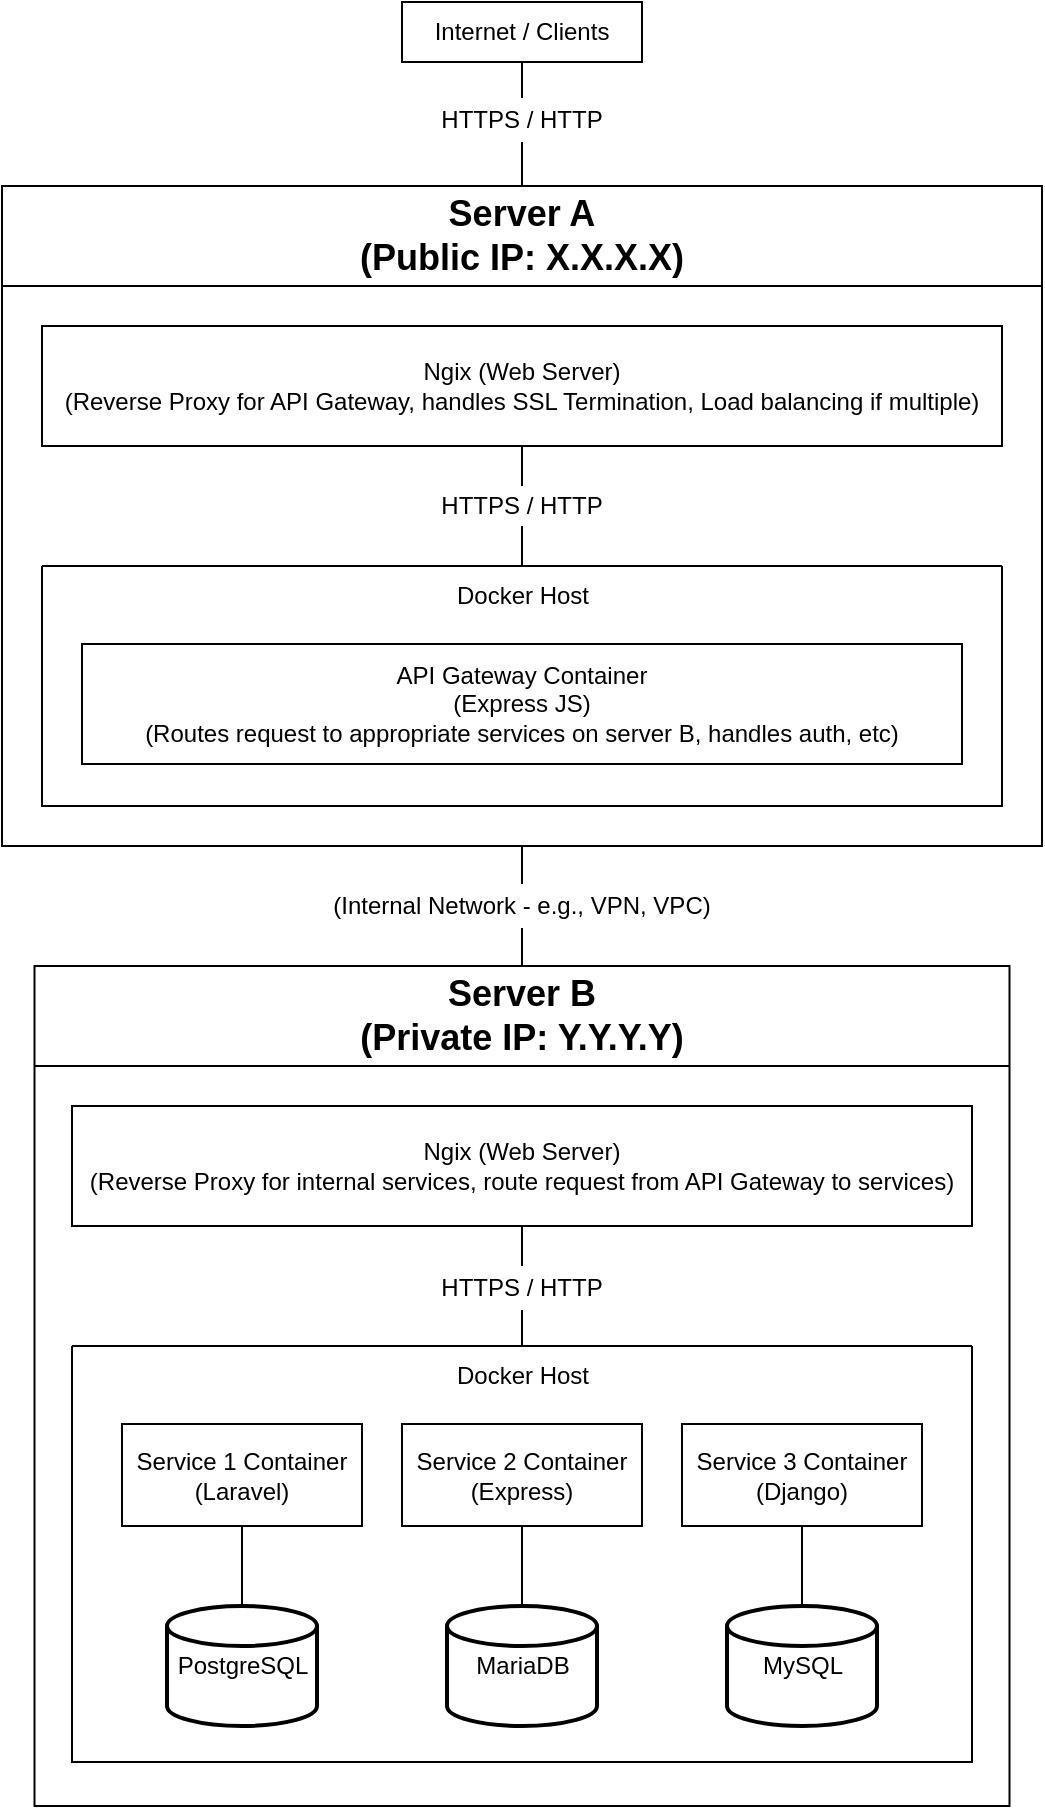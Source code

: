 <mxfile version="28.0.1">
  <diagram name="Page-1" id="WXPvGVMjKcDE35FTdCNQ">
    <mxGraphModel dx="732" dy="1428" grid="1" gridSize="10" guides="1" tooltips="1" connect="1" arrows="1" fold="1" page="1" pageScale="1" pageWidth="850" pageHeight="1100" math="0" shadow="0">
      <root>
        <mxCell id="0" />
        <mxCell id="1" parent="0" />
        <mxCell id="3OMwjzpLB7cQj-1kULPp-2" value="&lt;h2&gt;Server A&lt;br&gt;(Public IP: X.X.X.X)&lt;/h2&gt;" style="swimlane;whiteSpace=wrap;html=1;startSize=50;" parent="1" vertex="1">
          <mxGeometry x="510" y="-930" width="520" height="330" as="geometry">
            <mxRectangle x="400" y="-510" width="130" height="40" as="alternateBounds" />
          </mxGeometry>
        </mxCell>
        <mxCell id="3OMwjzpLB7cQj-1kULPp-4" value="Ngix (Web Server)&lt;div&gt;(Reverse Proxy for API Gateway, handles SSL Termination, Load balancing if multiple)&lt;/div&gt;" style="rounded=0;whiteSpace=wrap;html=1;" parent="3OMwjzpLB7cQj-1kULPp-2" vertex="1">
          <mxGeometry x="20" y="70" width="480" height="60" as="geometry" />
        </mxCell>
        <mxCell id="3OMwjzpLB7cQj-1kULPp-11" value="" style="swimlane;startSize=0;" parent="3OMwjzpLB7cQj-1kULPp-2" vertex="1">
          <mxGeometry x="20" y="190" width="480" height="120" as="geometry" />
        </mxCell>
        <mxCell id="3OMwjzpLB7cQj-1kULPp-10" value="API Gateway Container&lt;div&gt;(Express JS)&lt;/div&gt;&lt;div&gt;(Routes request to appropriate services on server B, handles auth, etc)&lt;/div&gt;" style="rounded=0;whiteSpace=wrap;html=1;" parent="3OMwjzpLB7cQj-1kULPp-11" vertex="1">
          <mxGeometry x="20" y="39" width="440" height="60" as="geometry" />
        </mxCell>
        <mxCell id="3OMwjzpLB7cQj-1kULPp-12" value="Docker Host" style="text;html=1;align=center;verticalAlign=middle;resizable=0;points=[];autosize=1;strokeColor=none;fillColor=none;" parent="3OMwjzpLB7cQj-1kULPp-11" vertex="1">
          <mxGeometry x="195" width="90" height="30" as="geometry" />
        </mxCell>
        <mxCell id="UlkETmmc-7L0bvYlxfBp-24" value="HTTPS / HTTP" style="text;html=1;align=center;verticalAlign=middle;whiteSpace=wrap;rounded=0;" vertex="1" parent="3OMwjzpLB7cQj-1kULPp-2">
          <mxGeometry x="215" y="150" width="90" height="20" as="geometry" />
        </mxCell>
        <mxCell id="UlkETmmc-7L0bvYlxfBp-25" value="" style="endArrow=none;html=1;rounded=0;entryX=0.5;entryY=1;entryDx=0;entryDy=0;" edge="1" source="UlkETmmc-7L0bvYlxfBp-24" parent="3OMwjzpLB7cQj-1kULPp-2" target="3OMwjzpLB7cQj-1kULPp-4">
          <mxGeometry width="50" height="50" relative="1" as="geometry">
            <mxPoint x="245" y="200" as="sourcePoint" />
            <mxPoint x="315" y="30" as="targetPoint" />
          </mxGeometry>
        </mxCell>
        <mxCell id="UlkETmmc-7L0bvYlxfBp-26" value="" style="endArrow=none;html=1;rounded=0;exitX=0.5;exitY=1;exitDx=0;exitDy=0;entryX=0.5;entryY=0;entryDx=0;entryDy=0;" edge="1" source="UlkETmmc-7L0bvYlxfBp-24" parent="3OMwjzpLB7cQj-1kULPp-2" target="3OMwjzpLB7cQj-1kULPp-11">
          <mxGeometry width="50" height="50" relative="1" as="geometry">
            <mxPoint x="325" y="60" as="sourcePoint" />
            <mxPoint x="315" y="120" as="targetPoint" />
          </mxGeometry>
        </mxCell>
        <mxCell id="UlkETmmc-7L0bvYlxfBp-20" value="Internet / Clients" style="rounded=0;whiteSpace=wrap;html=1;" vertex="1" parent="1">
          <mxGeometry x="710" y="-1022" width="120" height="30" as="geometry" />
        </mxCell>
        <mxCell id="UlkETmmc-7L0bvYlxfBp-21" value="HTTPS / HTTP" style="text;html=1;align=center;verticalAlign=middle;whiteSpace=wrap;rounded=0;" vertex="1" parent="1">
          <mxGeometry x="725" y="-974" width="90" height="22" as="geometry" />
        </mxCell>
        <mxCell id="UlkETmmc-7L0bvYlxfBp-22" value="" style="endArrow=none;html=1;rounded=0;entryX=0.5;entryY=1;entryDx=0;entryDy=0;" edge="1" parent="1" source="UlkETmmc-7L0bvYlxfBp-21" target="UlkETmmc-7L0bvYlxfBp-20">
          <mxGeometry width="50" height="50" relative="1" as="geometry">
            <mxPoint x="700" y="-850" as="sourcePoint" />
            <mxPoint x="750" y="-900" as="targetPoint" />
          </mxGeometry>
        </mxCell>
        <mxCell id="UlkETmmc-7L0bvYlxfBp-23" value="" style="endArrow=none;html=1;rounded=0;exitX=0.5;exitY=1;exitDx=0;exitDy=0;" edge="1" parent="1" source="UlkETmmc-7L0bvYlxfBp-21" target="3OMwjzpLB7cQj-1kULPp-2">
          <mxGeometry width="50" height="50" relative="1" as="geometry">
            <mxPoint x="780" y="-990" as="sourcePoint" />
            <mxPoint x="780" y="-1010" as="targetPoint" />
          </mxGeometry>
        </mxCell>
        <mxCell id="UlkETmmc-7L0bvYlxfBp-27" value="&lt;h2&gt;Server B&lt;br&gt;(Private IP: Y.Y.Y.Y)&lt;/h2&gt;" style="swimlane;whiteSpace=wrap;html=1;startSize=50;" vertex="1" parent="1">
          <mxGeometry x="526.25" y="-540" width="487.5" height="420" as="geometry">
            <mxRectangle x="400" y="-510" width="130" height="40" as="alternateBounds" />
          </mxGeometry>
        </mxCell>
        <mxCell id="UlkETmmc-7L0bvYlxfBp-28" value="Ngix (Web Server)&lt;div&gt;(Reverse Proxy for internal services, route request from API Gateway to services)&lt;/div&gt;" style="rounded=0;whiteSpace=wrap;html=1;" vertex="1" parent="UlkETmmc-7L0bvYlxfBp-27">
          <mxGeometry x="18.75" y="70" width="450" height="60" as="geometry" />
        </mxCell>
        <mxCell id="UlkETmmc-7L0bvYlxfBp-29" value="" style="swimlane;startSize=0;" vertex="1" parent="UlkETmmc-7L0bvYlxfBp-27">
          <mxGeometry x="18.75" y="190" width="450" height="208" as="geometry" />
        </mxCell>
        <mxCell id="UlkETmmc-7L0bvYlxfBp-30" value="Service 1 Container&lt;div&gt;(Laravel)&lt;/div&gt;" style="rounded=0;whiteSpace=wrap;html=1;" vertex="1" parent="UlkETmmc-7L0bvYlxfBp-29">
          <mxGeometry x="25" y="39" width="120" height="51" as="geometry" />
        </mxCell>
        <mxCell id="UlkETmmc-7L0bvYlxfBp-31" value="Docker Host" style="text;html=1;align=center;verticalAlign=middle;resizable=0;points=[];autosize=1;strokeColor=none;fillColor=none;" vertex="1" parent="UlkETmmc-7L0bvYlxfBp-29">
          <mxGeometry x="180" width="90" height="30" as="geometry" />
        </mxCell>
        <mxCell id="UlkETmmc-7L0bvYlxfBp-32" value="Service 2 Container&lt;div&gt;(Express)&lt;/div&gt;" style="rounded=0;whiteSpace=wrap;html=1;" vertex="1" parent="UlkETmmc-7L0bvYlxfBp-29">
          <mxGeometry x="165" y="39" width="120" height="51" as="geometry" />
        </mxCell>
        <mxCell id="UlkETmmc-7L0bvYlxfBp-33" value="Service 3 Container&lt;div&gt;(Django)&lt;/div&gt;" style="rounded=0;whiteSpace=wrap;html=1;" vertex="1" parent="UlkETmmc-7L0bvYlxfBp-29">
          <mxGeometry x="305" y="39" width="120" height="51" as="geometry" />
        </mxCell>
        <mxCell id="UlkETmmc-7L0bvYlxfBp-34" value="PostgreSQL" style="strokeWidth=2;html=1;shape=mxgraph.flowchart.database;whiteSpace=wrap;" vertex="1" parent="UlkETmmc-7L0bvYlxfBp-29">
          <mxGeometry x="47.5" y="130" width="75" height="60" as="geometry" />
        </mxCell>
        <mxCell id="UlkETmmc-7L0bvYlxfBp-35" value="MariaDB" style="strokeWidth=2;html=1;shape=mxgraph.flowchart.database;whiteSpace=wrap;" vertex="1" parent="UlkETmmc-7L0bvYlxfBp-29">
          <mxGeometry x="187.5" y="130" width="75" height="60" as="geometry" />
        </mxCell>
        <mxCell id="UlkETmmc-7L0bvYlxfBp-36" value="MySQL" style="strokeWidth=2;html=1;shape=mxgraph.flowchart.database;whiteSpace=wrap;" vertex="1" parent="UlkETmmc-7L0bvYlxfBp-29">
          <mxGeometry x="327.5" y="130" width="75" height="60" as="geometry" />
        </mxCell>
        <mxCell id="UlkETmmc-7L0bvYlxfBp-37" value="" style="endArrow=none;html=1;rounded=0;exitX=0.5;exitY=1;exitDx=0;exitDy=0;" edge="1" parent="UlkETmmc-7L0bvYlxfBp-29" source="UlkETmmc-7L0bvYlxfBp-30" target="UlkETmmc-7L0bvYlxfBp-34">
          <mxGeometry width="50" height="50" relative="1" as="geometry">
            <mxPoint x="230" y="38" as="sourcePoint" />
            <mxPoint x="280" y="-12" as="targetPoint" />
          </mxGeometry>
        </mxCell>
        <mxCell id="UlkETmmc-7L0bvYlxfBp-38" value="" style="endArrow=none;html=1;rounded=0;exitX=0.5;exitY=1;exitDx=0;exitDy=0;" edge="1" parent="UlkETmmc-7L0bvYlxfBp-29" source="UlkETmmc-7L0bvYlxfBp-32" target="UlkETmmc-7L0bvYlxfBp-35">
          <mxGeometry width="50" height="50" relative="1" as="geometry">
            <mxPoint x="85" y="100" as="sourcePoint" />
            <mxPoint x="85" y="140" as="targetPoint" />
          </mxGeometry>
        </mxCell>
        <mxCell id="UlkETmmc-7L0bvYlxfBp-39" value="" style="endArrow=none;html=1;rounded=0;exitX=0.5;exitY=1;exitDx=0;exitDy=0;entryX=0.5;entryY=0;entryDx=0;entryDy=0;entryPerimeter=0;" edge="1" parent="UlkETmmc-7L0bvYlxfBp-29" source="UlkETmmc-7L0bvYlxfBp-33" target="UlkETmmc-7L0bvYlxfBp-36">
          <mxGeometry width="50" height="50" relative="1" as="geometry">
            <mxPoint x="225" y="100" as="sourcePoint" />
            <mxPoint x="225" y="140" as="targetPoint" />
          </mxGeometry>
        </mxCell>
        <mxCell id="UlkETmmc-7L0bvYlxfBp-46" value="HTTPS / HTTP" style="text;html=1;align=center;verticalAlign=middle;whiteSpace=wrap;rounded=0;" vertex="1" parent="UlkETmmc-7L0bvYlxfBp-27">
          <mxGeometry x="198.75" y="150" width="90" height="22" as="geometry" />
        </mxCell>
        <mxCell id="UlkETmmc-7L0bvYlxfBp-47" value="" style="endArrow=none;html=1;rounded=0;entryX=0.5;entryY=1;entryDx=0;entryDy=0;" edge="1" parent="UlkETmmc-7L0bvYlxfBp-27" source="UlkETmmc-7L0bvYlxfBp-46" target="UlkETmmc-7L0bvYlxfBp-28">
          <mxGeometry width="50" height="50" relative="1" as="geometry">
            <mxPoint x="478.75" y="282" as="sourcePoint" />
            <mxPoint x="273.75" y="70" as="targetPoint" />
          </mxGeometry>
        </mxCell>
        <mxCell id="UlkETmmc-7L0bvYlxfBp-48" value="" style="endArrow=none;html=1;rounded=0;exitX=0.5;exitY=1;exitDx=0;exitDy=0;entryX=0.5;entryY=0;entryDx=0;entryDy=0;" edge="1" parent="UlkETmmc-7L0bvYlxfBp-27" source="UlkETmmc-7L0bvYlxfBp-46" target="UlkETmmc-7L0bvYlxfBp-29">
          <mxGeometry width="50" height="50" relative="1" as="geometry">
            <mxPoint x="528.75" y="202" as="sourcePoint" />
            <mxPoint x="303.75" y="240" as="targetPoint" />
          </mxGeometry>
        </mxCell>
        <mxCell id="UlkETmmc-7L0bvYlxfBp-40" value="(Internal Network - e.g., VPN, VPC)" style="text;html=1;align=center;verticalAlign=middle;whiteSpace=wrap;rounded=0;" vertex="1" parent="1">
          <mxGeometry x="670" y="-581" width="200" height="22" as="geometry" />
        </mxCell>
        <mxCell id="UlkETmmc-7L0bvYlxfBp-41" value="" style="endArrow=none;html=1;rounded=0;entryX=0.5;entryY=1;entryDx=0;entryDy=0;" edge="1" source="UlkETmmc-7L0bvYlxfBp-40" parent="1" target="3OMwjzpLB7cQj-1kULPp-2">
          <mxGeometry width="50" height="50" relative="1" as="geometry">
            <mxPoint x="700" y="-439" as="sourcePoint" />
            <mxPoint x="770" y="-581" as="targetPoint" />
          </mxGeometry>
        </mxCell>
        <mxCell id="UlkETmmc-7L0bvYlxfBp-42" value="" style="endArrow=none;html=1;rounded=0;exitX=0.5;exitY=1;exitDx=0;exitDy=0;entryX=0.5;entryY=0;entryDx=0;entryDy=0;" edge="1" source="UlkETmmc-7L0bvYlxfBp-40" parent="1" target="UlkETmmc-7L0bvYlxfBp-27">
          <mxGeometry width="50" height="50" relative="1" as="geometry">
            <mxPoint x="780" y="-579" as="sourcePoint" />
            <mxPoint x="440" y="-660" as="targetPoint" />
          </mxGeometry>
        </mxCell>
      </root>
    </mxGraphModel>
  </diagram>
</mxfile>
